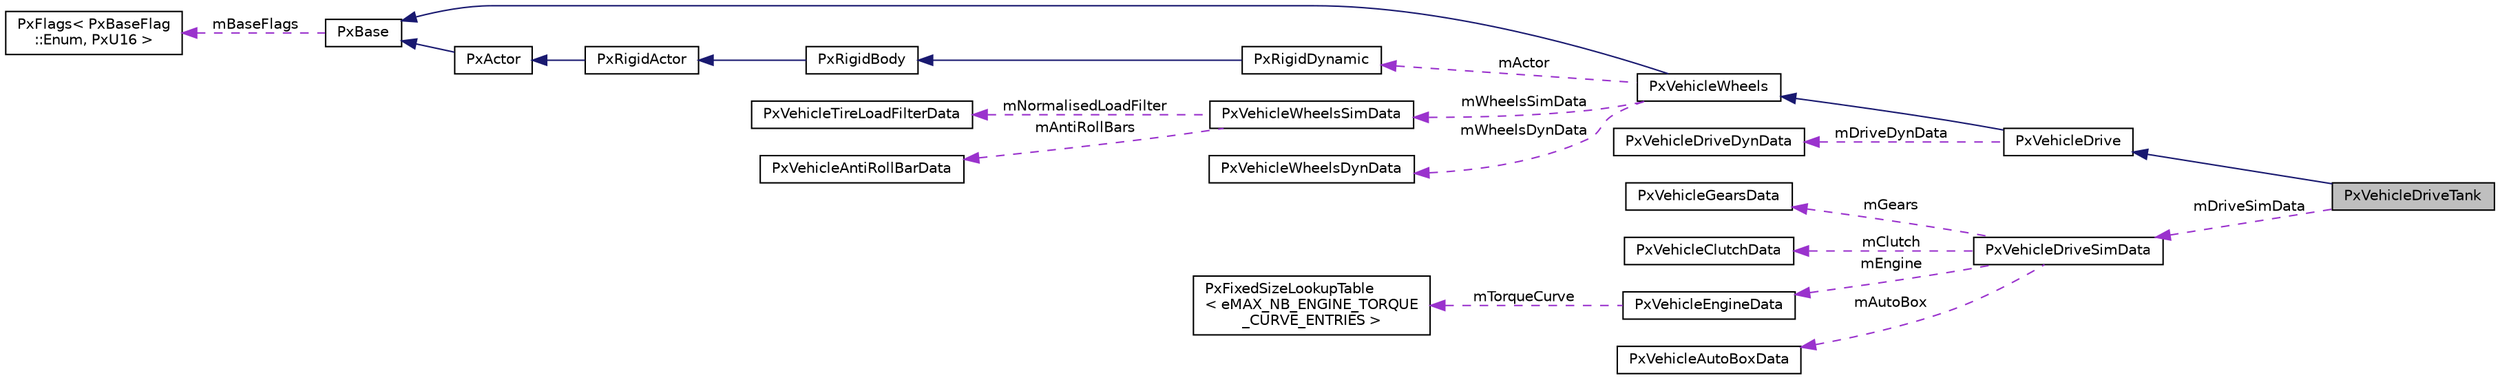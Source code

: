 digraph "PxVehicleDriveTank"
{
  edge [fontname="Helvetica",fontsize="10",labelfontname="Helvetica",labelfontsize="10"];
  node [fontname="Helvetica",fontsize="10",shape=record];
  rankdir="LR";
  Node4 [label="PxVehicleDriveTank",height=0.2,width=0.4,color="black", fillcolor="grey75", style="filled", fontcolor="black"];
  Node5 -> Node4 [dir="back",color="midnightblue",fontsize="10",style="solid",fontname="Helvetica"];
  Node5 [label="PxVehicleDrive",height=0.2,width=0.4,color="black", fillcolor="white", style="filled",URL="$classPxVehicleDrive.html",tooltip="A complete vehicle with instance dynamics data and configuration data for wheels and engine..."];
  Node6 -> Node5 [dir="back",color="midnightblue",fontsize="10",style="solid",fontname="Helvetica"];
  Node6 [label="PxVehicleWheels",height=0.2,width=0.4,color="black", fillcolor="white", style="filled",URL="$classPxVehicleWheels.html",tooltip="Data structure with instanced dynamics data and configuration data of a vehicle with just wheels..."];
  Node7 -> Node6 [dir="back",color="midnightblue",fontsize="10",style="solid",fontname="Helvetica"];
  Node7 [label="PxBase",height=0.2,width=0.4,color="black", fillcolor="white", style="filled",URL="$classPxBase.html",tooltip="Base class for objects that can be members of a PxCollection. "];
  Node8 -> Node7 [dir="back",color="darkorchid3",fontsize="10",style="dashed",label=" mBaseFlags" ,fontname="Helvetica"];
  Node8 [label="PxFlags\< PxBaseFlag\l::Enum, PxU16 \>",height=0.2,width=0.4,color="black", fillcolor="white", style="filled",URL="$classPxFlags.html"];
  Node9 -> Node6 [dir="back",color="darkorchid3",fontsize="10",style="dashed",label=" mWheelsSimData" ,fontname="Helvetica"];
  Node9 [label="PxVehicleWheelsSimData",height=0.2,width=0.4,color="black", fillcolor="white", style="filled",URL="$classPxVehicleWheelsSimData.html",tooltip="Data structure describing configuration data of a vehicle with up to 20 wheels. "];
  Node10 -> Node9 [dir="back",color="darkorchid3",fontsize="10",style="dashed",label=" mNormalisedLoadFilter" ,fontname="Helvetica"];
  Node10 [label="PxVehicleTireLoadFilterData",height=0.2,width=0.4,color="black", fillcolor="white", style="filled",URL="$classPxVehicleTireLoadFilterData.html",tooltip="Tire load variation can be strongly dependent on the time-step so it is a good idea to filter it to g..."];
  Node11 -> Node9 [dir="back",color="darkorchid3",fontsize="10",style="dashed",label=" mAntiRollBars" ,fontname="Helvetica"];
  Node11 [label="PxVehicleAntiRollBarData",height=0.2,width=0.4,color="black", fillcolor="white", style="filled",URL="$classPxVehicleAntiRollBarData.html"];
  Node12 -> Node6 [dir="back",color="darkorchid3",fontsize="10",style="dashed",label=" mActor" ,fontname="Helvetica"];
  Node12 [label="PxRigidDynamic",height=0.2,width=0.4,color="black", fillcolor="white", style="filled",URL="$classPxRigidDynamic.html",tooltip="PxRigidDynamic represents a dynamic rigid simulation object in the physics SDK. "];
  Node13 -> Node12 [dir="back",color="midnightblue",fontsize="10",style="solid",fontname="Helvetica"];
  Node13 [label="PxRigidBody",height=0.2,width=0.4,color="black", fillcolor="white", style="filled",URL="$classPxRigidBody.html",tooltip="PxRigidBody is a base class shared between dynamic rigid body objects. "];
  Node14 -> Node13 [dir="back",color="midnightblue",fontsize="10",style="solid",fontname="Helvetica"];
  Node14 [label="PxRigidActor",height=0.2,width=0.4,color="black", fillcolor="white", style="filled",URL="$classPxRigidActor.html",tooltip="PxRigidActor represents a base class shared between dynamic and static rigid bodies in the physics SD..."];
  Node15 -> Node14 [dir="back",color="midnightblue",fontsize="10",style="solid",fontname="Helvetica"];
  Node15 [label="PxActor",height=0.2,width=0.4,color="black", fillcolor="white", style="filled",URL="$classPxActor.html",tooltip="PxActor is the base class for the main simulation objects in the physics SDK. "];
  Node7 -> Node15 [dir="back",color="midnightblue",fontsize="10",style="solid",fontname="Helvetica"];
  Node16 -> Node6 [dir="back",color="darkorchid3",fontsize="10",style="dashed",label=" mWheelsDynData" ,fontname="Helvetica"];
  Node16 [label="PxVehicleWheelsDynData",height=0.2,width=0.4,color="black", fillcolor="white", style="filled",URL="$classPxVehicleWheelsDynData.html",tooltip="Data structure with instanced dynamics data for wheels. "];
  Node17 -> Node5 [dir="back",color="darkorchid3",fontsize="10",style="dashed",label=" mDriveDynData" ,fontname="Helvetica"];
  Node17 [label="PxVehicleDriveDynData",height=0.2,width=0.4,color="black", fillcolor="white", style="filled",URL="$classPxVehicleDriveDynData.html",tooltip="Data structure with instanced dynamics data for vehicle with engine, clutch, gears, autobox. "];
  Node18 -> Node4 [dir="back",color="darkorchid3",fontsize="10",style="dashed",label=" mDriveSimData" ,fontname="Helvetica"];
  Node18 [label="PxVehicleDriveSimData",height=0.2,width=0.4,color="black", fillcolor="white", style="filled",URL="$classPxVehicleDriveSimData.html",tooltip="Data structure describing non-wheel configuration data of a vehicle that has engine, gears, clutch, and auto-box. "];
  Node19 -> Node18 [dir="back",color="darkorchid3",fontsize="10",style="dashed",label=" mGears" ,fontname="Helvetica"];
  Node19 [label="PxVehicleGearsData",height=0.2,width=0.4,color="black", fillcolor="white", style="filled",URL="$classPxVehicleGearsData.html"];
  Node20 -> Node18 [dir="back",color="darkorchid3",fontsize="10",style="dashed",label=" mClutch" ,fontname="Helvetica"];
  Node20 [label="PxVehicleClutchData",height=0.2,width=0.4,color="black", fillcolor="white", style="filled",URL="$classPxVehicleClutchData.html"];
  Node21 -> Node18 [dir="back",color="darkorchid3",fontsize="10",style="dashed",label=" mEngine" ,fontname="Helvetica"];
  Node21 [label="PxVehicleEngineData",height=0.2,width=0.4,color="black", fillcolor="white", style="filled",URL="$classPxVehicleEngineData.html"];
  Node22 -> Node21 [dir="back",color="darkorchid3",fontsize="10",style="dashed",label=" mTorqueCurve" ,fontname="Helvetica"];
  Node22 [label="PxFixedSizeLookupTable\l\< eMAX_NB_ENGINE_TORQUE\l_CURVE_ENTRIES \>",height=0.2,width=0.4,color="black", fillcolor="white", style="filled",URL="$classPxFixedSizeLookupTable.html"];
  Node23 -> Node18 [dir="back",color="darkorchid3",fontsize="10",style="dashed",label=" mAutoBox" ,fontname="Helvetica"];
  Node23 [label="PxVehicleAutoBoxData",height=0.2,width=0.4,color="black", fillcolor="white", style="filled",URL="$classPxVehicleAutoBoxData.html"];
}
